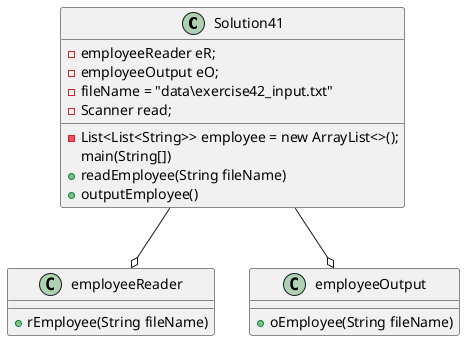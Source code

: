 @startuml

class Solution41 {

    -List<List<String>> employee = new ArrayList<>();
    -employeeReader eR;
    -employeeOutput eO;
    -fileName = "data\\exercise42_input.txt"
    -Scanner read;
    main(String[])
    +readEmployee(String fileName)
    'eR.rEmployee(fileName);
    +outputEmployee()
    'eO.oEmployee(fileName);
}

class employeeReader {
    +rEmployee(String fileName)
    'reads values from a csv list
    'uses scanner to read the lines
    'then split the values by , using string split
    'add values to the ArrayList employee;
}

class employeeOutput {
    +oEmployee(String fileName)
    'Create a println that creates the header of the table
    'System.out.println(emp
}

Solution41 --o employeeReader
Solution41 --o employeeOutput

@enduml